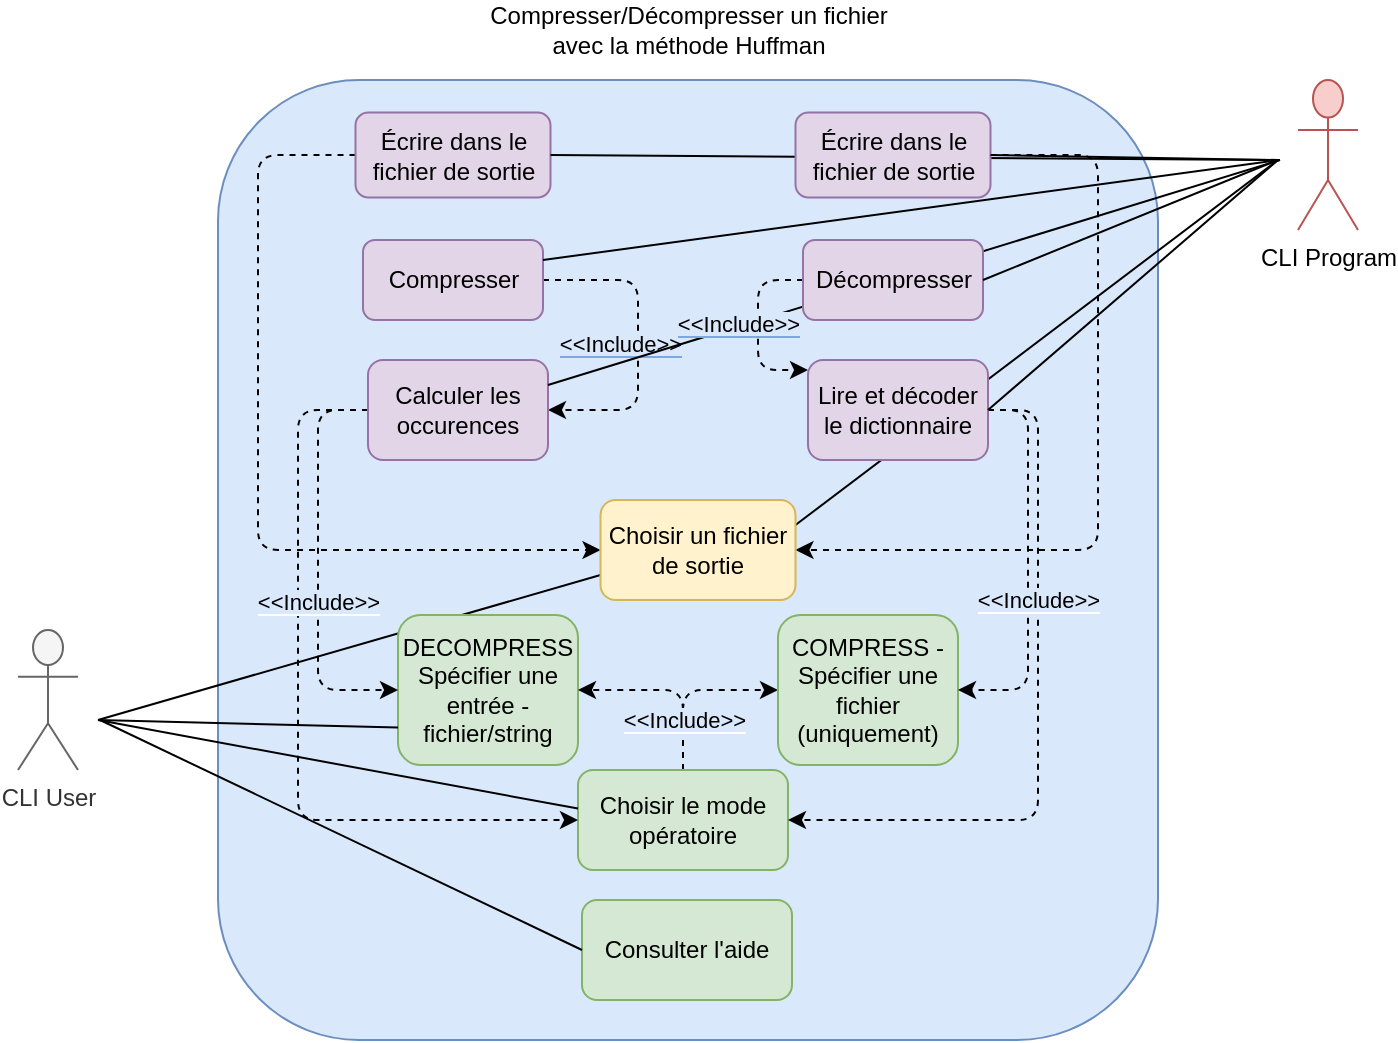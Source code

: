 <mxfile version="20.5.1" type="github" pages="2">
  <diagram id="SOFeX1P1fMU5eEJNcORU" name="Diagramme de cas d&#39;utilisation">
    <mxGraphModel dx="2066" dy="1128" grid="0" gridSize="10" guides="1" tooltips="1" connect="1" arrows="1" fold="1" page="1" pageScale="1" pageWidth="827" pageHeight="1169" math="0" shadow="0">
      <root>
        <mxCell id="0" />
        <mxCell id="1" parent="0" />
        <mxCell id="VPOyh0VAmC2dM8kTX85g-5" value="" style="rounded=1;whiteSpace=wrap;html=1;fillColor=#dae8fc;strokeColor=#6c8ebf;" parent="1" vertex="1">
          <mxGeometry x="179" y="70" width="470" height="480" as="geometry" />
        </mxCell>
        <mxCell id="VPOyh0VAmC2dM8kTX85g-20" value="" style="endArrow=none;html=1;rounded=0;entryX=0;entryY=0.75;entryDx=0;entryDy=0;" parent="1" target="VPOyh0VAmC2dM8kTX85g-19" edge="1">
          <mxGeometry width="50" height="50" relative="1" as="geometry">
            <mxPoint x="119" y="390" as="sourcePoint" />
            <mxPoint x="264" y="340" as="targetPoint" />
          </mxGeometry>
        </mxCell>
        <mxCell id="VPOyh0VAmC2dM8kTX85g-1" value="CLI User" style="shape=umlActor;verticalLabelPosition=bottom;verticalAlign=top;html=1;outlineConnect=0;fillColor=#f5f5f5;strokeColor=#666666;fontColor=#333333;" parent="1" vertex="1">
          <mxGeometry x="79" y="345" width="30" height="70" as="geometry" />
        </mxCell>
        <mxCell id="VPOyh0VAmC2dM8kTX85g-2" value="DECOMPRESS&lt;br&gt;Spécifier une entrée - fichier/string" style="rounded=1;whiteSpace=wrap;html=1;fillColor=#d5e8d4;strokeColor=#82b366;" parent="1" vertex="1">
          <mxGeometry x="269" y="337.5" width="90" height="75" as="geometry" />
        </mxCell>
        <mxCell id="VPOyh0VAmC2dM8kTX85g-92" style="edgeStyle=orthogonalEdgeStyle;rounded=1;orthogonalLoop=1;jettySize=auto;html=1;exitX=0.5;exitY=0;exitDx=0;exitDy=0;entryX=1;entryY=0.5;entryDx=0;entryDy=0;dashed=1;labelBackgroundColor=#DAE8FC;fontColor=#000000;" parent="1" source="VPOyh0VAmC2dM8kTX85g-4" target="VPOyh0VAmC2dM8kTX85g-2" edge="1">
          <mxGeometry relative="1" as="geometry" />
        </mxCell>
        <mxCell id="VPOyh0VAmC2dM8kTX85g-93" style="edgeStyle=orthogonalEdgeStyle;rounded=1;orthogonalLoop=1;jettySize=auto;html=1;exitX=0.5;exitY=0;exitDx=0;exitDy=0;entryX=0;entryY=0.5;entryDx=0;entryDy=0;dashed=1;labelBackgroundColor=#DAE8FC;fontColor=#000000;" parent="1" source="VPOyh0VAmC2dM8kTX85g-4" target="VPOyh0VAmC2dM8kTX85g-66" edge="1">
          <mxGeometry relative="1" as="geometry" />
        </mxCell>
        <mxCell id="VPOyh0VAmC2dM8kTX85g-4" value="Choisir le mode opératoire" style="rounded=1;whiteSpace=wrap;html=1;fillColor=#d5e8d4;strokeColor=#82b366;" parent="1" vertex="1">
          <mxGeometry x="359" y="415" width="105" height="50" as="geometry" />
        </mxCell>
        <mxCell id="VPOyh0VAmC2dM8kTX85g-7" value="Compresser/Décompresser un fichier avec la méthode Huffman" style="text;html=1;strokeColor=none;fillColor=none;align=center;verticalAlign=middle;whiteSpace=wrap;rounded=0;" parent="1" vertex="1">
          <mxGeometry x="304.5" y="30" width="219" height="30" as="geometry" />
        </mxCell>
        <mxCell id="VPOyh0VAmC2dM8kTX85g-17" value="" style="endArrow=none;html=1;rounded=0;entryX=0;entryY=0.386;entryDx=0;entryDy=0;entryPerimeter=0;" parent="1" target="VPOyh0VAmC2dM8kTX85g-4" edge="1">
          <mxGeometry width="50" height="50" relative="1" as="geometry">
            <mxPoint x="119" y="390" as="sourcePoint" />
            <mxPoint x="369" y="250" as="targetPoint" />
          </mxGeometry>
        </mxCell>
        <mxCell id="VPOyh0VAmC2dM8kTX85g-18" value="" style="endArrow=none;html=1;rounded=0;entryX=0;entryY=0.75;entryDx=0;entryDy=0;" parent="1" target="VPOyh0VAmC2dM8kTX85g-2" edge="1">
          <mxGeometry width="50" height="50" relative="1" as="geometry">
            <mxPoint x="119" y="390" as="sourcePoint" />
            <mxPoint x="249" y="417.02" as="targetPoint" />
          </mxGeometry>
        </mxCell>
        <mxCell id="VPOyh0VAmC2dM8kTX85g-38" style="edgeStyle=orthogonalEdgeStyle;rounded=1;orthogonalLoop=1;jettySize=auto;html=1;exitX=0;exitY=0.5;exitDx=0;exitDy=0;entryX=0;entryY=0.5;entryDx=0;entryDy=0;dashed=1;labelBackgroundColor=#DAE8FC;fontColor=#000000;" parent="1" source="VPOyh0VAmC2dM8kTX85g-35" target="VPOyh0VAmC2dM8kTX85g-19" edge="1">
          <mxGeometry relative="1" as="geometry">
            <Array as="points">
              <mxPoint x="199" y="108" />
              <mxPoint x="199" y="305" />
            </Array>
          </mxGeometry>
        </mxCell>
        <mxCell id="VPOyh0VAmC2dM8kTX85g-26" style="edgeStyle=orthogonalEdgeStyle;rounded=1;orthogonalLoop=1;jettySize=auto;html=1;exitX=1;exitY=0.5;exitDx=0;exitDy=0;fontColor=#000000;dashed=1;entryX=1;entryY=0.5;entryDx=0;entryDy=0;" parent="1" source="VPOyh0VAmC2dM8kTX85g-22" target="VPOyh0VAmC2dM8kTX85g-24" edge="1">
          <mxGeometry relative="1" as="geometry">
            <Array as="points">
              <mxPoint x="389" y="170" />
              <mxPoint x="389" y="235" />
            </Array>
          </mxGeometry>
        </mxCell>
        <mxCell id="VPOyh0VAmC2dM8kTX85g-28" value="&lt;span style=&quot;background-color: rgb(218, 232, 252);&quot;&gt;&amp;lt;&amp;lt;Include&amp;gt;&amp;gt;&lt;/span&gt;" style="edgeLabel;html=1;align=center;verticalAlign=bottom;resizable=0;points=[];fontColor=#000000;labelBackgroundColor=#7EA6E0;labelBorderColor=none;horizontal=1;" parent="VPOyh0VAmC2dM8kTX85g-26" vertex="1" connectable="0">
          <mxGeometry x="-0.507" relative="1" as="geometry">
            <mxPoint x="-1" y="40" as="offset" />
          </mxGeometry>
        </mxCell>
        <mxCell id="VPOyh0VAmC2dM8kTX85g-22" value="Compresser" style="rounded=1;whiteSpace=wrap;html=1;fillColor=#e1d5e7;strokeColor=#9673a6;" parent="1" vertex="1">
          <mxGeometry x="251.5" y="150" width="90" height="40" as="geometry" />
        </mxCell>
        <mxCell id="VPOyh0VAmC2dM8kTX85g-34" style="edgeStyle=orthogonalEdgeStyle;rounded=1;orthogonalLoop=1;jettySize=auto;html=1;exitX=0;exitY=0.5;exitDx=0;exitDy=0;entryX=0;entryY=0.5;entryDx=0;entryDy=0;dashed=1;labelBackgroundColor=#DAE8FC;fontColor=#000000;" parent="1" source="VPOyh0VAmC2dM8kTX85g-24" target="VPOyh0VAmC2dM8kTX85g-4" edge="1">
          <mxGeometry relative="1" as="geometry">
            <Array as="points">
              <mxPoint x="219" y="235" />
              <mxPoint x="219" y="440" />
            </Array>
          </mxGeometry>
        </mxCell>
        <mxCell id="VPOyh0VAmC2dM8kTX85g-31" style="edgeStyle=orthogonalEdgeStyle;rounded=1;orthogonalLoop=1;jettySize=auto;html=1;exitX=0;exitY=0.5;exitDx=0;exitDy=0;entryX=0;entryY=0.5;entryDx=0;entryDy=0;dashed=1;fontColor=#000000;" parent="1" source="VPOyh0VAmC2dM8kTX85g-24" target="VPOyh0VAmC2dM8kTX85g-2" edge="1">
          <mxGeometry relative="1" as="geometry">
            <Array as="points">
              <mxPoint x="229" y="235" />
              <mxPoint x="229" y="375" />
            </Array>
          </mxGeometry>
        </mxCell>
        <mxCell id="VPOyh0VAmC2dM8kTX85g-33" value="&lt;span style=&quot;background-color: rgb(218, 232, 252);&quot;&gt;&amp;lt;&amp;lt;Include&amp;gt;&amp;gt;&lt;/span&gt;" style="edgeLabel;html=1;align=center;verticalAlign=middle;resizable=0;points=[];fontColor=#000000;" parent="VPOyh0VAmC2dM8kTX85g-31" vertex="1" connectable="0">
          <mxGeometry x="0.217" y="1" relative="1" as="geometry">
            <mxPoint x="-1" y="-4" as="offset" />
          </mxGeometry>
        </mxCell>
        <mxCell id="VPOyh0VAmC2dM8kTX85g-24" value="Calculer les occurences" style="rounded=1;whiteSpace=wrap;html=1;fillColor=#e1d5e7;strokeColor=#9673a6;" parent="1" vertex="1">
          <mxGeometry x="254" y="210" width="90" height="50" as="geometry" />
        </mxCell>
        <mxCell id="VPOyh0VAmC2dM8kTX85g-35" value="Écrire dans le fichier de sortie" style="rounded=1;whiteSpace=wrap;html=1;fillColor=#e1d5e7;strokeColor=#9673a6;" parent="1" vertex="1">
          <mxGeometry x="247.75" y="86.25" width="97.5" height="42.5" as="geometry" />
        </mxCell>
        <mxCell id="VPOyh0VAmC2dM8kTX85g-66" value="COMPRESS - Spécifier une fichier (uniquement)" style="rounded=1;whiteSpace=wrap;html=1;fillColor=#d5e8d4;strokeColor=#82b366;" parent="1" vertex="1">
          <mxGeometry x="459" y="337.5" width="90" height="75" as="geometry" />
        </mxCell>
        <mxCell id="VPOyh0VAmC2dM8kTX85g-69" value="&lt;font color=&quot;#000000&quot;&gt;CLI Program&lt;/font&gt;" style="shape=umlActor;verticalLabelPosition=bottom;verticalAlign=top;html=1;outlineConnect=0;fillColor=#f8cecc;strokeColor=#b85450;" parent="1" vertex="1">
          <mxGeometry x="719" y="70" width="30" height="75" as="geometry" />
        </mxCell>
        <mxCell id="zyv7WETpZ5PAakXtm_f6-5" value="" style="endArrow=none;html=1;rounded=0;entryX=1;entryY=0.25;entryDx=0;entryDy=0;" parent="1" target="VPOyh0VAmC2dM8kTX85g-24" edge="1">
          <mxGeometry width="50" height="50" relative="1" as="geometry">
            <mxPoint x="710" y="110" as="sourcePoint" />
            <mxPoint x="574" y="245" as="targetPoint" />
          </mxGeometry>
        </mxCell>
        <mxCell id="VPOyh0VAmC2dM8kTX85g-75" value="" style="endArrow=none;html=1;rounded=0;entryX=1;entryY=0.25;entryDx=0;entryDy=0;" parent="1" target="VPOyh0VAmC2dM8kTX85g-19" edge="1">
          <mxGeometry width="50" height="50" relative="1" as="geometry">
            <mxPoint x="709" y="110" as="sourcePoint" />
            <mxPoint x="565.25" y="305" as="targetPoint" />
          </mxGeometry>
        </mxCell>
        <mxCell id="VPOyh0VAmC2dM8kTX85g-76" style="edgeStyle=orthogonalEdgeStyle;rounded=1;orthogonalLoop=1;jettySize=auto;html=1;exitX=0;exitY=0.5;exitDx=0;exitDy=0;fontColor=#000000;dashed=1;" parent="1" edge="1">
          <mxGeometry relative="1" as="geometry">
            <Array as="points">
              <mxPoint x="449" y="170" />
              <mxPoint x="449" y="215" />
            </Array>
            <mxPoint x="471.5" y="170" as="sourcePoint" />
            <mxPoint x="474" y="215" as="targetPoint" />
          </mxGeometry>
        </mxCell>
        <mxCell id="VPOyh0VAmC2dM8kTX85g-77" value="&lt;span style=&quot;background-color: rgb(218, 232, 252);&quot;&gt;&amp;lt;&amp;lt;Include&amp;gt;&amp;gt;&lt;/span&gt;" style="edgeLabel;html=1;align=center;verticalAlign=bottom;resizable=0;points=[];fontColor=#000000;labelBackgroundColor=#7EA6E0;labelBorderColor=none;horizontal=1;" parent="VPOyh0VAmC2dM8kTX85g-76" vertex="1" connectable="0">
          <mxGeometry x="-0.507" relative="1" as="geometry">
            <mxPoint x="-10" y="30" as="offset" />
          </mxGeometry>
        </mxCell>
        <mxCell id="VPOyh0VAmC2dM8kTX85g-78" value="Décompresser" style="rounded=1;whiteSpace=wrap;html=1;fillColor=#e1d5e7;strokeColor=#9673a6;" parent="1" vertex="1">
          <mxGeometry x="471.5" y="150" width="90" height="40" as="geometry" />
        </mxCell>
        <mxCell id="VPOyh0VAmC2dM8kTX85g-79" value="" style="endArrow=none;html=1;rounded=0;entryX=1;entryY=0.5;entryDx=0;entryDy=0;" parent="1" target="VPOyh0VAmC2dM8kTX85g-78" edge="1">
          <mxGeometry width="50" height="50" relative="1" as="geometry">
            <mxPoint x="709" y="110" as="sourcePoint" />
            <mxPoint x="734" y="255" as="targetPoint" />
          </mxGeometry>
        </mxCell>
        <mxCell id="VPOyh0VAmC2dM8kTX85g-80" style="edgeStyle=orthogonalEdgeStyle;rounded=1;orthogonalLoop=1;jettySize=auto;html=1;exitX=1;exitY=0.5;exitDx=0;exitDy=0;entryX=1;entryY=0.5;entryDx=0;entryDy=0;dashed=1;labelBackgroundColor=#DAE8FC;fontColor=#000000;" parent="1" source="VPOyh0VAmC2dM8kTX85g-83" target="VPOyh0VAmC2dM8kTX85g-4" edge="1">
          <mxGeometry relative="1" as="geometry">
            <Array as="points">
              <mxPoint x="589" y="235" />
              <mxPoint x="589" y="440" />
            </Array>
            <mxPoint x="569" y="440" as="targetPoint" />
          </mxGeometry>
        </mxCell>
        <mxCell id="VPOyh0VAmC2dM8kTX85g-81" style="edgeStyle=orthogonalEdgeStyle;rounded=1;orthogonalLoop=1;jettySize=auto;html=1;exitX=1;exitY=0.5;exitDx=0;exitDy=0;entryX=1;entryY=0.5;entryDx=0;entryDy=0;dashed=1;fontColor=#000000;" parent="1" source="VPOyh0VAmC2dM8kTX85g-83" target="VPOyh0VAmC2dM8kTX85g-66" edge="1">
          <mxGeometry relative="1" as="geometry" />
        </mxCell>
        <mxCell id="VPOyh0VAmC2dM8kTX85g-82" value="&lt;span style=&quot;background-color: rgb(218, 232, 252);&quot;&gt;&amp;lt;&amp;lt;Include&amp;gt;&amp;gt;&lt;/span&gt;" style="edgeLabel;html=1;align=center;verticalAlign=middle;resizable=0;points=[];fontColor=#000000;" parent="VPOyh0VAmC2dM8kTX85g-81" vertex="1" connectable="0">
          <mxGeometry x="0.217" y="1" relative="1" as="geometry">
            <mxPoint x="4" y="-4" as="offset" />
          </mxGeometry>
        </mxCell>
        <mxCell id="VPOyh0VAmC2dM8kTX85g-83" value="Lire et décoder le dictionnaire" style="rounded=1;whiteSpace=wrap;html=1;fillColor=#e1d5e7;strokeColor=#9673a6;" parent="1" vertex="1">
          <mxGeometry x="474" y="210" width="90" height="50" as="geometry" />
        </mxCell>
        <mxCell id="zyv7WETpZ5PAakXtm_f6-7" value="" style="endArrow=none;html=1;rounded=0;entryX=1;entryY=0.5;entryDx=0;entryDy=0;" parent="1" target="VPOyh0VAmC2dM8kTX85g-35" edge="1">
          <mxGeometry width="50" height="50" relative="1" as="geometry">
            <mxPoint x="710" y="110" as="sourcePoint" />
            <mxPoint x="351.5" y="170" as="targetPoint" />
          </mxGeometry>
        </mxCell>
        <mxCell id="VPOyh0VAmC2dM8kTX85g-84" value="" style="endArrow=none;html=1;rounded=0;entryX=1;entryY=0.5;entryDx=0;entryDy=0;" parent="1" target="VPOyh0VAmC2dM8kTX85g-83" edge="1">
          <mxGeometry width="50" height="50" relative="1" as="geometry">
            <mxPoint x="709" y="110" as="sourcePoint" />
            <mxPoint x="734" y="145" as="targetPoint" />
          </mxGeometry>
        </mxCell>
        <mxCell id="VPOyh0VAmC2dM8kTX85g-91" style="edgeStyle=orthogonalEdgeStyle;rounded=1;orthogonalLoop=1;jettySize=auto;html=1;exitX=1;exitY=0.5;exitDx=0;exitDy=0;entryX=1;entryY=0.5;entryDx=0;entryDy=0;dashed=1;labelBackgroundColor=#DAE8FC;fontColor=#000000;" parent="1" source="VPOyh0VAmC2dM8kTX85g-85" target="VPOyh0VAmC2dM8kTX85g-19" edge="1">
          <mxGeometry relative="1" as="geometry">
            <Array as="points">
              <mxPoint x="619" y="108" />
              <mxPoint x="619" y="305" />
            </Array>
          </mxGeometry>
        </mxCell>
        <mxCell id="VPOyh0VAmC2dM8kTX85g-85" value="Écrire dans le fichier de sortie" style="rounded=1;whiteSpace=wrap;html=1;fillColor=#e1d5e7;strokeColor=#9673a6;" parent="1" vertex="1">
          <mxGeometry x="467.75" y="86.25" width="97.5" height="42.5" as="geometry" />
        </mxCell>
        <mxCell id="VPOyh0VAmC2dM8kTX85g-86" value="" style="endArrow=none;html=1;rounded=0;entryX=1;entryY=0.5;entryDx=0;entryDy=0;" parent="1" target="VPOyh0VAmC2dM8kTX85g-85" edge="1">
          <mxGeometry width="50" height="50" relative="1" as="geometry">
            <mxPoint x="709" y="110" as="sourcePoint" />
            <mxPoint x="731.5" y="180.0" as="targetPoint" />
          </mxGeometry>
        </mxCell>
        <mxCell id="VPOyh0VAmC2dM8kTX85g-19" value="Choisir un fichier de sortie" style="rounded=1;whiteSpace=wrap;html=1;fillColor=#fff2cc;strokeColor=#d6b656;" parent="1" vertex="1">
          <mxGeometry x="370.25" y="280" width="97.5" height="50" as="geometry" />
        </mxCell>
        <mxCell id="zyv7WETpZ5PAakXtm_f6-3" value="Consulter l&#39;aide" style="rounded=1;whiteSpace=wrap;html=1;fillColor=#d5e8d4;strokeColor=#82b366;" parent="1" vertex="1">
          <mxGeometry x="361" y="480" width="105" height="50" as="geometry" />
        </mxCell>
        <mxCell id="zyv7WETpZ5PAakXtm_f6-4" value="" style="endArrow=none;html=1;rounded=0;entryX=0;entryY=0.5;entryDx=0;entryDy=0;" parent="1" target="zyv7WETpZ5PAakXtm_f6-3" edge="1">
          <mxGeometry width="50" height="50" relative="1" as="geometry">
            <mxPoint x="120" y="390" as="sourcePoint" />
            <mxPoint x="341.5" y="494.3" as="targetPoint" />
          </mxGeometry>
        </mxCell>
        <mxCell id="zyv7WETpZ5PAakXtm_f6-6" value="" style="endArrow=none;html=1;rounded=0;entryX=1;entryY=0.25;entryDx=0;entryDy=0;" parent="1" target="VPOyh0VAmC2dM8kTX85g-22" edge="1">
          <mxGeometry width="50" height="50" relative="1" as="geometry">
            <mxPoint x="710" y="110" as="sourcePoint" />
            <mxPoint x="354" y="232.5" as="targetPoint" />
          </mxGeometry>
        </mxCell>
        <mxCell id="zyv7WETpZ5PAakXtm_f6-8" value="&lt;span style=&quot;background-color: rgb(218, 232, 252);&quot;&gt;&amp;lt;&amp;lt;Include&amp;gt;&amp;gt;&lt;/span&gt;" style="edgeLabel;html=1;align=center;verticalAlign=middle;resizable=0;points=[];fontColor=#000000;" parent="1" vertex="1" connectable="0">
          <mxGeometry x="411.5" y="390" as="geometry" />
        </mxCell>
      </root>
    </mxGraphModel>
  </diagram>
  <diagram id="PPzvcYk_9nwmFhLW5p-_" name="Diagramme D&#39;activité">
    <mxGraphModel dx="2066" dy="1128" grid="0" gridSize="10" guides="1" tooltips="1" connect="1" arrows="1" fold="1" page="1" pageScale="1" pageWidth="827" pageHeight="1169" math="0" shadow="0">
      <root>
        <mxCell id="0" />
        <mxCell id="1" parent="0" />
        <mxCell id="mH05NOnHrSpci-ks5HfQ-7" value="Diagramme d&#39;activité" style="swimlane;childLayout=stackLayout;resizeParent=1;resizeParentMax=0;horizontal=1;startSize=20;horizontalStack=0;labelBackgroundColor=#FFFFFF;labelBorderColor=none;fontColor=#000000;fillColor=#FFFFFF;" parent="1" vertex="1">
          <mxGeometry x="44" y="330" width="740" height="570" as="geometry" />
        </mxCell>
        <mxCell id="mH05NOnHrSpci-ks5HfQ-8" value="CLI User" style="swimlane;startSize=20;horizontal=0;labelBackgroundColor=#FFFFFF;labelBorderColor=none;fontColor=#000000;fillColor=#FFFFFF;" parent="mH05NOnHrSpci-ks5HfQ-7" vertex="1">
          <mxGeometry y="20" width="740" height="190" as="geometry" />
        </mxCell>
        <mxCell id="mH05NOnHrSpci-ks5HfQ-11" style="edgeStyle=orthogonalEdgeStyle;rounded=1;orthogonalLoop=1;jettySize=auto;html=1;exitX=1;exitY=0.5;exitDx=0;exitDy=0;entryX=0;entryY=0.5;entryDx=0;entryDy=0;labelBackgroundColor=#DAE8FC;fontColor=#000000;" parent="mH05NOnHrSpci-ks5HfQ-8" source="mH05NOnHrSpci-ks5HfQ-1" target="mH05NOnHrSpci-ks5HfQ-4" edge="1">
          <mxGeometry relative="1" as="geometry" />
        </mxCell>
        <mxCell id="mH05NOnHrSpci-ks5HfQ-1" value="" style="ellipse;whiteSpace=wrap;html=1;aspect=fixed;labelBackgroundColor=#DAE8FC;labelBorderColor=none;fontColor=#000000;fillColor=#000000;" parent="mH05NOnHrSpci-ks5HfQ-8" vertex="1">
          <mxGeometry x="40" y="45" width="30" height="30" as="geometry" />
        </mxCell>
        <mxCell id="mH05NOnHrSpci-ks5HfQ-15" style="edgeStyle=orthogonalEdgeStyle;rounded=1;orthogonalLoop=1;jettySize=auto;html=1;labelBackgroundColor=#DAE8FC;fontColor=#000000;" parent="mH05NOnHrSpci-ks5HfQ-8" source="mH05NOnHrSpci-ks5HfQ-4" target="mH05NOnHrSpci-ks5HfQ-14" edge="1">
          <mxGeometry relative="1" as="geometry" />
        </mxCell>
        <mxCell id="mH05NOnHrSpci-ks5HfQ-16" style="edgeStyle=orthogonalEdgeStyle;rounded=1;orthogonalLoop=1;jettySize=auto;html=1;entryX=0;entryY=0.5;entryDx=0;entryDy=0;labelBackgroundColor=#DAE8FC;fontColor=#000000;" parent="mH05NOnHrSpci-ks5HfQ-8" source="mH05NOnHrSpci-ks5HfQ-4" target="mH05NOnHrSpci-ks5HfQ-13" edge="1">
          <mxGeometry relative="1" as="geometry" />
        </mxCell>
        <mxCell id="mH05NOnHrSpci-ks5HfQ-4" value="&lt;span style=&quot;background-color: rgb(255, 255, 255);&quot;&gt;Choisir le mode&amp;nbsp;&lt;/span&gt;" style="rounded=1;whiteSpace=wrap;html=1;labelBackgroundColor=#DAE8FC;labelBorderColor=none;fontColor=#000000;fillColor=#FFFFFF;" parent="mH05NOnHrSpci-ks5HfQ-8" vertex="1">
          <mxGeometry x="100" y="30" width="120" height="60" as="geometry" />
        </mxCell>
        <mxCell id="mH05NOnHrSpci-ks5HfQ-18" style="edgeStyle=orthogonalEdgeStyle;rounded=1;orthogonalLoop=1;jettySize=auto;html=1;entryX=0;entryY=0.5;entryDx=0;entryDy=0;labelBackgroundColor=#DAE8FC;fontColor=#000000;" parent="mH05NOnHrSpci-ks5HfQ-8" source="mH05NOnHrSpci-ks5HfQ-13" target="mH05NOnHrSpci-ks5HfQ-17" edge="1">
          <mxGeometry relative="1" as="geometry" />
        </mxCell>
        <mxCell id="mH05NOnHrSpci-ks5HfQ-13" value="Compress mode&lt;span style=&quot;caret-color: rgba(0, 0, 0, 0); color: rgba(0, 0, 0, 0); font-family: monospace; font-size: 0px; text-align: start; background-color: rgb(248, 249, 250);&quot;&gt;%3CmxGraphModel%3E%3Croot%3E%3CmxCell%20id%3D%220%22%2F%3E%3CmxCell%20id%3D%221%22%20parent%3D%220%22%2F%3E%3CmxCell%20id%3D%222%22%20value%3D%22Horizontal%20Container%22%20style%3D%22swimlane%3Bhorizontal%3D0%3BlabelBackgroundColor%3D%23FFFFFF%3BlabelBorderColor%3Dnone%3BfontColor%3D%23000000%3BfillColor%3D%23FFFFFF%3B%22%20vertex%3D%221%22%20parent%3D%221%22%3E%3CmxGeometry%20x%3D%2240%22%20y%3D%22165%22%20width%3D%22710%22%20height%3D%22200%22%20as%3D%22geometry%22%2F%3E%3C%2FmxCell%3E%3C%2Froot%3E%3C%2FmxGraphModel%3E&lt;/span&gt;" style="rounded=0;whiteSpace=wrap;html=1;labelBackgroundColor=#FFFFFF;labelBorderColor=none;fontColor=#000000;fillColor=#FFFFFF;" parent="mH05NOnHrSpci-ks5HfQ-8" vertex="1">
          <mxGeometry x="284" y="40" width="90" height="40" as="geometry" />
        </mxCell>
        <mxCell id="mH05NOnHrSpci-ks5HfQ-14" value="Decompress mode" style="rounded=0;whiteSpace=wrap;html=1;labelBackgroundColor=#FFFFFF;labelBorderColor=none;fontColor=#000000;fillColor=#FFFFFF;" parent="mH05NOnHrSpci-ks5HfQ-8" vertex="1">
          <mxGeometry x="115" y="120" width="90" height="40" as="geometry" />
        </mxCell>
        <mxCell id="mH05NOnHrSpci-ks5HfQ-22" style="edgeStyle=orthogonalEdgeStyle;rounded=1;orthogonalLoop=1;jettySize=auto;html=1;entryX=0.5;entryY=0;entryDx=0;entryDy=0;labelBackgroundColor=#DAE8FC;fontColor=#000000;" parent="mH05NOnHrSpci-ks5HfQ-8" source="mH05NOnHrSpci-ks5HfQ-17" target="mH05NOnHrSpci-ks5HfQ-20" edge="1">
          <mxGeometry relative="1" as="geometry" />
        </mxCell>
        <mxCell id="mH05NOnHrSpci-ks5HfQ-23" style="edgeStyle=orthogonalEdgeStyle;rounded=1;orthogonalLoop=1;jettySize=auto;html=1;entryX=0.5;entryY=0;entryDx=0;entryDy=0;labelBackgroundColor=#DAE8FC;fontColor=#000000;" parent="mH05NOnHrSpci-ks5HfQ-8" source="mH05NOnHrSpci-ks5HfQ-17" target="mH05NOnHrSpci-ks5HfQ-19" edge="1">
          <mxGeometry relative="1" as="geometry" />
        </mxCell>
        <mxCell id="mH05NOnHrSpci-ks5HfQ-17" value="&lt;span style=&quot;background-color: rgb(255, 255, 255);&quot;&gt;Sélectionner l&#39;entrée&lt;/span&gt;" style="rounded=1;whiteSpace=wrap;html=1;labelBackgroundColor=#DAE8FC;labelBorderColor=none;fontColor=#000000;fillColor=#FFFFFF;" parent="mH05NOnHrSpci-ks5HfQ-8" vertex="1">
          <mxGeometry x="430" y="30" width="120" height="60" as="geometry" />
        </mxCell>
        <mxCell id="mH05NOnHrSpci-ks5HfQ-19" value="Fichier" style="rounded=0;whiteSpace=wrap;html=1;labelBackgroundColor=#FFFFFF;labelBorderColor=none;fontColor=#000000;fillColor=#FFFFFF;" parent="mH05NOnHrSpci-ks5HfQ-8" vertex="1">
          <mxGeometry x="445" y="120" width="90" height="40" as="geometry" />
        </mxCell>
        <mxCell id="mH05NOnHrSpci-ks5HfQ-20" value="String" style="rounded=0;whiteSpace=wrap;html=1;labelBackgroundColor=#FFFFFF;labelBorderColor=none;fontColor=#000000;fillColor=#FFFFFF;" parent="mH05NOnHrSpci-ks5HfQ-8" vertex="1">
          <mxGeometry x="600" y="120" width="90" height="40" as="geometry" />
        </mxCell>
        <mxCell id="mH05NOnHrSpci-ks5HfQ-26" value="Fichier" style="rounded=0;whiteSpace=wrap;html=1;labelBackgroundColor=#FFFFFF;labelBorderColor=none;fontColor=#000000;fillColor=#FFFFFF;" parent="mH05NOnHrSpci-ks5HfQ-8" vertex="1">
          <mxGeometry x="310" y="120" width="90" height="40" as="geometry" />
        </mxCell>
        <mxCell id="mH05NOnHrSpci-ks5HfQ-29" style="edgeStyle=orthogonalEdgeStyle;rounded=1;orthogonalLoop=1;jettySize=auto;html=1;exitX=0.5;exitY=1;exitDx=0;exitDy=0;entryX=0.5;entryY=0;entryDx=0;entryDy=0;labelBackgroundColor=#DAE8FC;fontColor=#000000;" parent="mH05NOnHrSpci-ks5HfQ-7" source="mH05NOnHrSpci-ks5HfQ-14" target="mH05NOnHrSpci-ks5HfQ-28" edge="1">
          <mxGeometry relative="1" as="geometry" />
        </mxCell>
        <mxCell id="mH05NOnHrSpci-ks5HfQ-9" value="Huffman Compressing Program" style="swimlane;startSize=20;horizontal=0;labelBackgroundColor=#FFFFFF;labelBorderColor=none;fontColor=#000000;fillColor=#FFFFFF;" parent="mH05NOnHrSpci-ks5HfQ-7" vertex="1">
          <mxGeometry y="210" width="740" height="360" as="geometry" />
        </mxCell>
        <mxCell id="mH05NOnHrSpci-ks5HfQ-37" style="edgeStyle=orthogonalEdgeStyle;rounded=1;orthogonalLoop=1;jettySize=auto;html=1;entryX=0.5;entryY=0;entryDx=0;entryDy=0;labelBackgroundColor=#DAE8FC;fontColor=#000000;" parent="mH05NOnHrSpci-ks5HfQ-9" source="mH05NOnHrSpci-ks5HfQ-28" target="mH05NOnHrSpci-ks5HfQ-36" edge="1">
          <mxGeometry relative="1" as="geometry" />
        </mxCell>
        <mxCell id="mH05NOnHrSpci-ks5HfQ-28" value="Extraction du dictionnaire" style="rounded=1;whiteSpace=wrap;html=1;labelBackgroundColor=#DAE8FC;labelBorderColor=none;fillColor=#DAE8FC;strokeColor=#6c8ebf;" parent="mH05NOnHrSpci-ks5HfQ-9" vertex="1">
          <mxGeometry x="100" y="20" width="120" height="50" as="geometry" />
        </mxCell>
        <mxCell id="vq0gaBQb5d-Qk1eVRhhx-2" style="edgeStyle=orthogonalEdgeStyle;rounded=1;orthogonalLoop=1;jettySize=auto;html=1;entryX=0.5;entryY=0;entryDx=0;entryDy=0;" edge="1" parent="mH05NOnHrSpci-ks5HfQ-9" source="mH05NOnHrSpci-ks5HfQ-30" target="vq0gaBQb5d-Qk1eVRhhx-1">
          <mxGeometry relative="1" as="geometry" />
        </mxCell>
        <mxCell id="mH05NOnHrSpci-ks5HfQ-30" value="Création de la table d&#39;occurences" style="rounded=1;whiteSpace=wrap;html=1;labelBackgroundColor=#DAE8FC;labelBorderColor=none;fillColor=#DAE8FC;strokeColor=#6c8ebf;" parent="mH05NOnHrSpci-ks5HfQ-9" vertex="1">
          <mxGeometry x="430" y="20" width="120" height="50" as="geometry" />
        </mxCell>
        <mxCell id="vq0gaBQb5d-Qk1eVRhhx-9" style="edgeStyle=orthogonalEdgeStyle;rounded=1;orthogonalLoop=1;jettySize=auto;html=1;entryX=0.5;entryY=0;entryDx=0;entryDy=0;" edge="1" parent="mH05NOnHrSpci-ks5HfQ-9" source="mH05NOnHrSpci-ks5HfQ-36" target="vq0gaBQb5d-Qk1eVRhhx-7">
          <mxGeometry relative="1" as="geometry" />
        </mxCell>
        <mxCell id="mH05NOnHrSpci-ks5HfQ-36" value="DÉCOMPRESSION" style="rounded=1;whiteSpace=wrap;html=1;labelBackgroundColor=#DAE8FC;labelBorderColor=none;fillColor=#DAE8FC;strokeColor=#6c8ebf;" parent="mH05NOnHrSpci-ks5HfQ-9" vertex="1">
          <mxGeometry x="100" y="110" width="120" height="50" as="geometry" />
        </mxCell>
        <mxCell id="mH05NOnHrSpci-ks5HfQ-39" value="" style="ellipse;whiteSpace=wrap;html=1;aspect=fixed;labelBackgroundColor=#DAE8FC;labelBorderColor=none;fontColor=#000000;fillColor=default;strokeColor=#000000;strokeWidth=9;" parent="mH05NOnHrSpci-ks5HfQ-9" vertex="1">
          <mxGeometry x="135" y="290" width="50" height="50" as="geometry" />
        </mxCell>
        <mxCell id="mH05NOnHrSpci-ks5HfQ-38" value="" style="ellipse;whiteSpace=wrap;html=1;aspect=fixed;labelBackgroundColor=#DAE8FC;labelBorderColor=none;fontColor=#000000;fillColor=#000000;strokeColor=#000000;" parent="mH05NOnHrSpci-ks5HfQ-9" vertex="1">
          <mxGeometry x="145" y="300" width="30" height="30" as="geometry" />
        </mxCell>
        <mxCell id="vq0gaBQb5d-Qk1eVRhhx-4" style="edgeStyle=orthogonalEdgeStyle;rounded=0;orthogonalLoop=1;jettySize=auto;html=1;" edge="1" parent="mH05NOnHrSpci-ks5HfQ-9" source="vq0gaBQb5d-Qk1eVRhhx-1" target="vq0gaBQb5d-Qk1eVRhhx-3">
          <mxGeometry relative="1" as="geometry" />
        </mxCell>
        <mxCell id="vq0gaBQb5d-Qk1eVRhhx-1" value="Création de l&#39;arbre d&#39;encodage à l&#39;aide de l&#39;algorithme Huffman" style="rounded=1;whiteSpace=wrap;html=1;labelBackgroundColor=#DAE8FC;labelBorderColor=none;fillColor=#DAE8FC;strokeColor=#6c8ebf;" vertex="1" parent="mH05NOnHrSpci-ks5HfQ-9">
          <mxGeometry x="596" y="100" width="120" height="70" as="geometry" />
        </mxCell>
        <mxCell id="vq0gaBQb5d-Qk1eVRhhx-6" style="edgeStyle=orthogonalEdgeStyle;rounded=0;orthogonalLoop=1;jettySize=auto;html=1;entryX=1;entryY=0.5;entryDx=0;entryDy=0;" edge="1" parent="mH05NOnHrSpci-ks5HfQ-9" source="vq0gaBQb5d-Qk1eVRhhx-3" target="vq0gaBQb5d-Qk1eVRhhx-5">
          <mxGeometry relative="1" as="geometry" />
        </mxCell>
        <mxCell id="vq0gaBQb5d-Qk1eVRhhx-3" value="Création du dictionnaire à partir de l&#39;arbre" style="rounded=1;whiteSpace=wrap;html=1;labelBackgroundColor=#DAE8FC;labelBorderColor=none;fillColor=#DAE8FC;strokeColor=#6c8ebf;" vertex="1" parent="mH05NOnHrSpci-ks5HfQ-9">
          <mxGeometry x="436" y="100" width="120" height="70" as="geometry" />
        </mxCell>
        <mxCell id="vq0gaBQb5d-Qk1eVRhhx-10" style="edgeStyle=orthogonalEdgeStyle;rounded=1;orthogonalLoop=1;jettySize=auto;html=1;entryX=0.5;entryY=0;entryDx=0;entryDy=0;" edge="1" parent="mH05NOnHrSpci-ks5HfQ-9" source="vq0gaBQb5d-Qk1eVRhhx-5" target="vq0gaBQb5d-Qk1eVRhhx-7">
          <mxGeometry relative="1" as="geometry" />
        </mxCell>
        <mxCell id="vq0gaBQb5d-Qk1eVRhhx-5" value="COMPRESSION" style="rounded=1;whiteSpace=wrap;html=1;labelBackgroundColor=#DAE8FC;labelBorderColor=none;fillColor=#DAE8FC;strokeColor=#6c8ebf;" vertex="1" parent="mH05NOnHrSpci-ks5HfQ-9">
          <mxGeometry x="266" y="110" width="120" height="50" as="geometry" />
        </mxCell>
        <mxCell id="vq0gaBQb5d-Qk1eVRhhx-8" style="edgeStyle=orthogonalEdgeStyle;rounded=0;orthogonalLoop=1;jettySize=auto;html=1;entryX=1;entryY=0.5;entryDx=0;entryDy=0;" edge="1" parent="mH05NOnHrSpci-ks5HfQ-9" source="vq0gaBQb5d-Qk1eVRhhx-7" target="mH05NOnHrSpci-ks5HfQ-39">
          <mxGeometry relative="1" as="geometry" />
        </mxCell>
        <mxCell id="vq0gaBQb5d-Qk1eVRhhx-7" value="Écriture dans le fichier de sortie" style="rounded=1;whiteSpace=wrap;html=1;labelBackgroundColor=#DAE8FC;labelBorderColor=none;fillColor=#DAE8FC;strokeColor=#6c8ebf;" vertex="1" parent="mH05NOnHrSpci-ks5HfQ-9">
          <mxGeometry x="185" y="200" width="120" height="50" as="geometry" />
        </mxCell>
        <mxCell id="mH05NOnHrSpci-ks5HfQ-27" value="default mode" style="edgeStyle=orthogonalEdgeStyle;rounded=1;orthogonalLoop=1;jettySize=auto;html=1;entryX=1;entryY=0.5;entryDx=0;entryDy=0;labelBackgroundColor=#DAE8FC;fontColor=#000000;dashed=1;" parent="mH05NOnHrSpci-ks5HfQ-7" source="mH05NOnHrSpci-ks5HfQ-26" target="mH05NOnHrSpci-ks5HfQ-28" edge="1">
          <mxGeometry x="-0.081" y="1" relative="1" as="geometry">
            <mxPoint as="offset" />
          </mxGeometry>
        </mxCell>
        <mxCell id="mH05NOnHrSpci-ks5HfQ-31" style="edgeStyle=orthogonalEdgeStyle;rounded=1;orthogonalLoop=1;jettySize=auto;html=1;labelBackgroundColor=#DAE8FC;fontColor=#000000;" parent="mH05NOnHrSpci-ks5HfQ-7" source="mH05NOnHrSpci-ks5HfQ-19" target="mH05NOnHrSpci-ks5HfQ-30" edge="1">
          <mxGeometry relative="1" as="geometry" />
        </mxCell>
        <mxCell id="mH05NOnHrSpci-ks5HfQ-32" style="edgeStyle=orthogonalEdgeStyle;rounded=1;orthogonalLoop=1;jettySize=auto;html=1;entryX=0.75;entryY=0;entryDx=0;entryDy=0;labelBackgroundColor=#DAE8FC;fontColor=#000000;" parent="mH05NOnHrSpci-ks5HfQ-7" source="mH05NOnHrSpci-ks5HfQ-20" target="mH05NOnHrSpci-ks5HfQ-30" edge="1">
          <mxGeometry relative="1" as="geometry">
            <Array as="points">
              <mxPoint x="645" y="190" />
              <mxPoint x="520" y="190" />
            </Array>
          </mxGeometry>
        </mxCell>
      </root>
    </mxGraphModel>
  </diagram>
</mxfile>
